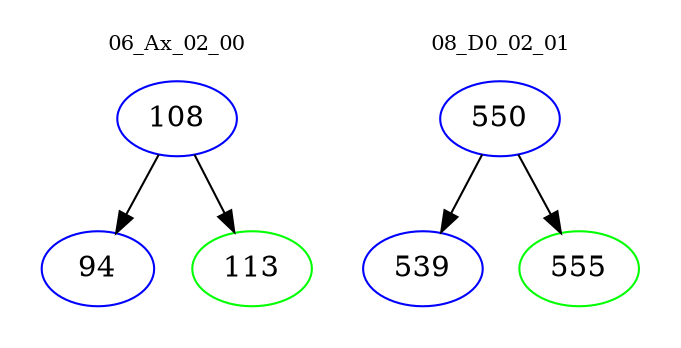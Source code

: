 digraph{
subgraph cluster_0 {
color = white
label = "06_Ax_02_00";
fontsize=10;
T0_108 [label="108", color="blue"]
T0_108 -> T0_94 [color="black"]
T0_94 [label="94", color="blue"]
T0_108 -> T0_113 [color="black"]
T0_113 [label="113", color="green"]
}
subgraph cluster_1 {
color = white
label = "08_D0_02_01";
fontsize=10;
T1_550 [label="550", color="blue"]
T1_550 -> T1_539 [color="black"]
T1_539 [label="539", color="blue"]
T1_550 -> T1_555 [color="black"]
T1_555 [label="555", color="green"]
}
}

